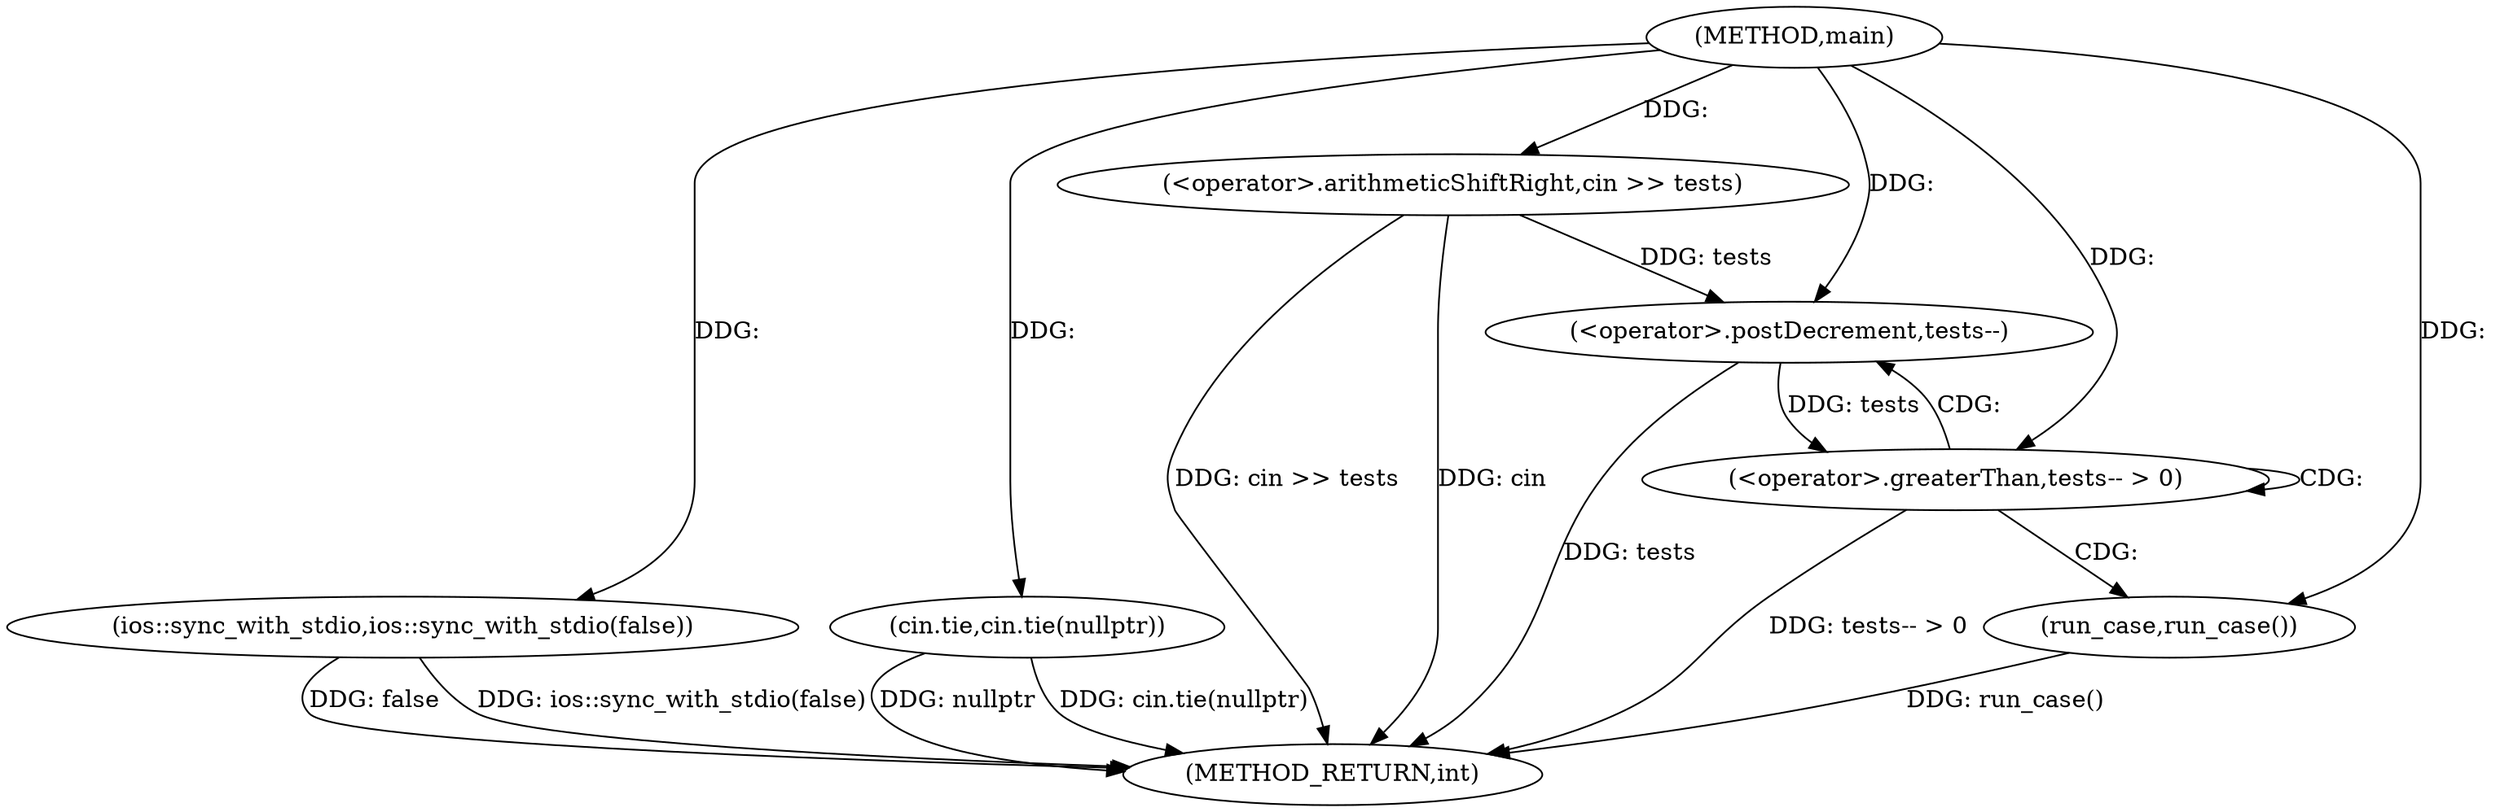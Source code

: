 digraph "main" {  
"1000373" [label = "(METHOD,main)" ]
"1000389" [label = "(METHOD_RETURN,int)" ]
"1000375" [label = "(ios::sync_with_stdio,ios::sync_with_stdio(false))" ]
"1000377" [label = "(cin.tie,cin.tie(nullptr))" ]
"1000380" [label = "(<operator>.arithmeticShiftRight,cin >> tests)" ]
"1000384" [label = "(<operator>.greaterThan,tests-- > 0)" ]
"1000388" [label = "(run_case,run_case())" ]
"1000385" [label = "(<operator>.postDecrement,tests--)" ]
  "1000375" -> "1000389"  [ label = "DDG: ios::sync_with_stdio(false)"] 
  "1000377" -> "1000389"  [ label = "DDG: cin.tie(nullptr)"] 
  "1000380" -> "1000389"  [ label = "DDG: cin >> tests"] 
  "1000385" -> "1000389"  [ label = "DDG: tests"] 
  "1000384" -> "1000389"  [ label = "DDG: tests-- > 0"] 
  "1000388" -> "1000389"  [ label = "DDG: run_case()"] 
  "1000375" -> "1000389"  [ label = "DDG: false"] 
  "1000380" -> "1000389"  [ label = "DDG: cin"] 
  "1000377" -> "1000389"  [ label = "DDG: nullptr"] 
  "1000373" -> "1000375"  [ label = "DDG: "] 
  "1000373" -> "1000377"  [ label = "DDG: "] 
  "1000373" -> "1000380"  [ label = "DDG: "] 
  "1000373" -> "1000388"  [ label = "DDG: "] 
  "1000385" -> "1000384"  [ label = "DDG: tests"] 
  "1000373" -> "1000384"  [ label = "DDG: "] 
  "1000380" -> "1000385"  [ label = "DDG: tests"] 
  "1000373" -> "1000385"  [ label = "DDG: "] 
  "1000384" -> "1000385"  [ label = "CDG: "] 
  "1000384" -> "1000388"  [ label = "CDG: "] 
  "1000384" -> "1000384"  [ label = "CDG: "] 
}
